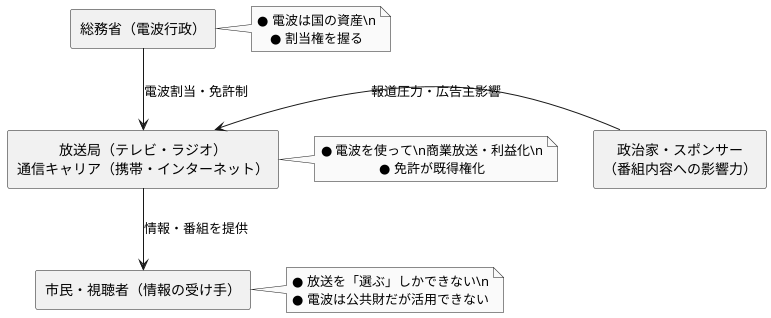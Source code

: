 @startuml
skinparam monochrome true
skinparam defaultTextAlignment center
skinparam packageStyle rectangle

' 上から下へ、支配関係・影響力を表現
rectangle "総務省（電波行政）" as MIC {
}

rectangle "放送局（テレビ・ラジオ）\n通信キャリア（携帯・インターネット）" as Media {
}

rectangle "政治家・スポンサー\n（番組内容への影響力）" as Power {
}

rectangle "市民・視聴者（情報の受け手）" as People {
}

MIC -down-> Media : 電波割当・免許制
Power -left-> Media : 報道圧力・広告主影響
Media -down-> People : 情報・番組を提供

note right of MIC
  ● 電波は国の資産\n
  ● 割当権を握る
end note

note right of Media
  ● 電波を使って\n商業放送・利益化\n
  ● 免許が既得権化
end note

note right of People
  ● 放送を「選ぶ」しかできない\n
  ● 電波は公共財だが活用できない
end note

@enduml